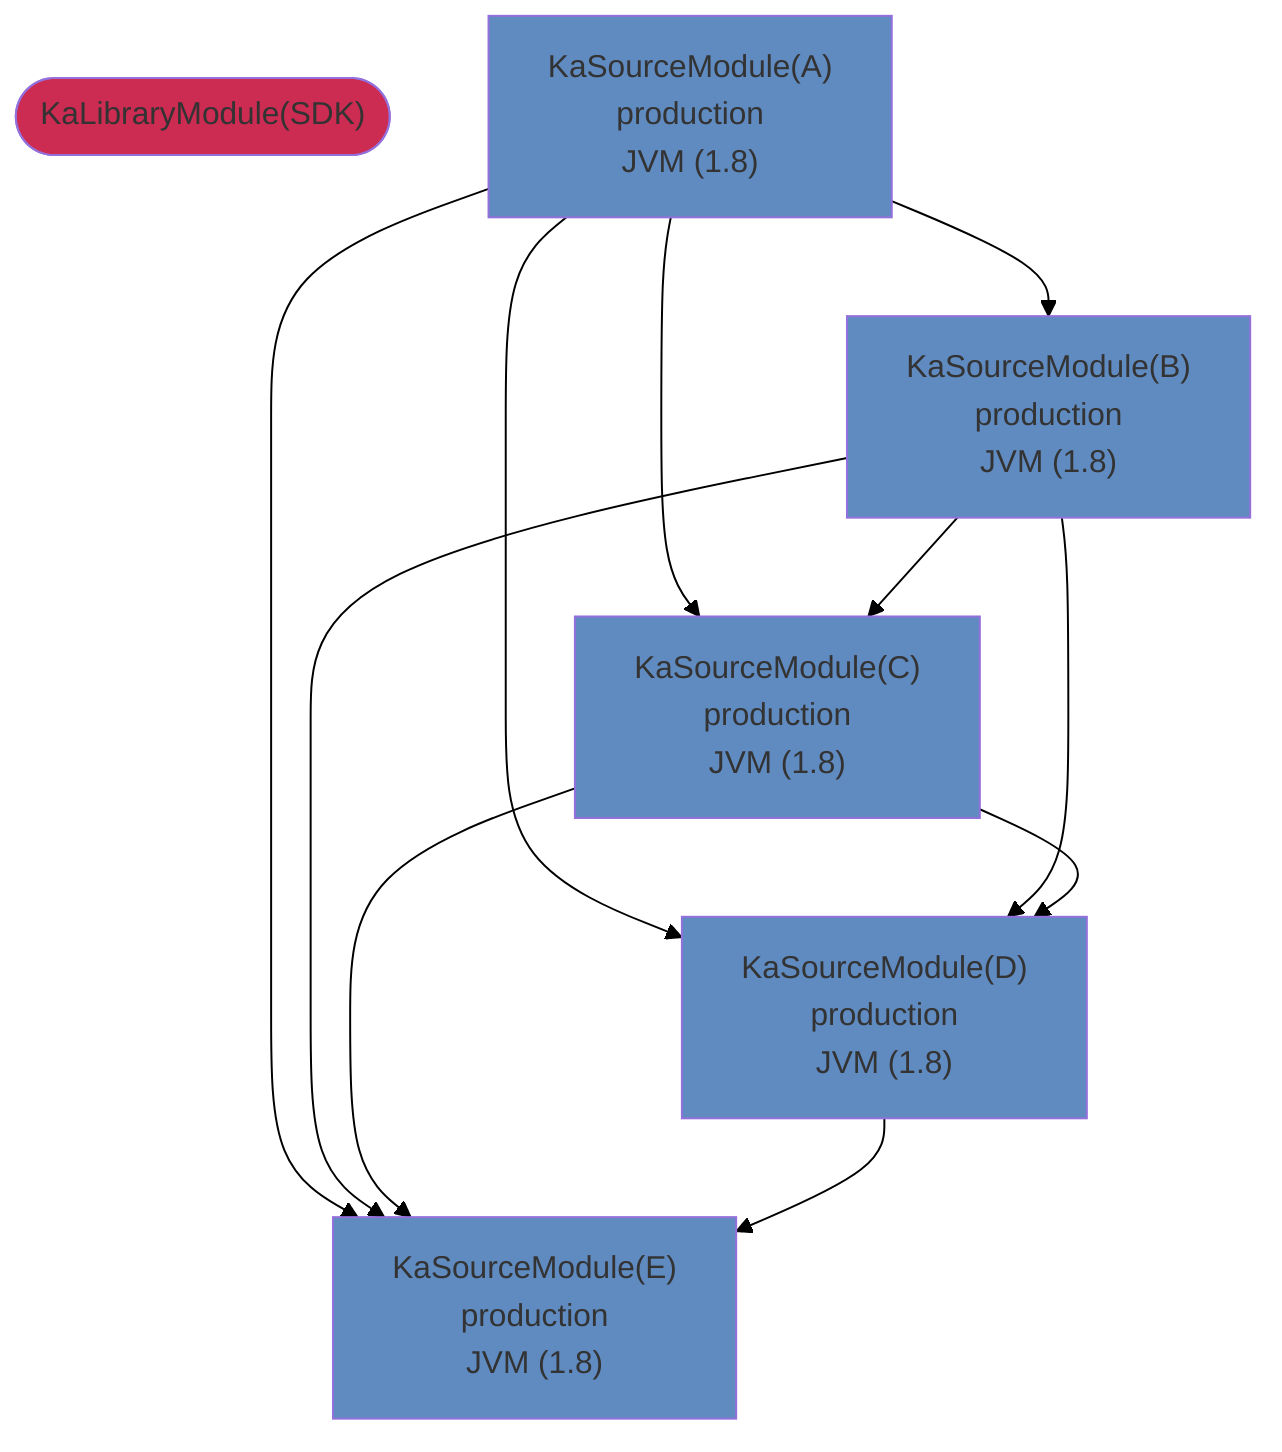 graph TD
  KaLibraryModule_0(["KaLibraryModule(SDK)"])
  KaSourceModule_1["KaSourceModule(A)<br />production<br />JVM (1.8)"]
  KaSourceModule_2["KaSourceModule(B)<br />production<br />JVM (1.8)"]
  KaSourceModule_3["KaSourceModule(C)<br />production<br />JVM (1.8)"]
  KaSourceModule_4["KaSourceModule(D)<br />production<br />JVM (1.8)"]
  KaSourceModule_5["KaSourceModule(E)<br />production<br />JVM (1.8)"]
  style KaLibraryModule_0 fill:#CC2B52
  style KaSourceModule_1 fill:#608BC1
  style KaSourceModule_2 fill:#608BC1
  style KaSourceModule_3 fill:#608BC1
  style KaSourceModule_4 fill:#608BC1
  style KaSourceModule_5 fill:#608BC1
  KaSourceModule_1 --> KaSourceModule_2
  KaSourceModule_1 --> KaSourceModule_3
  KaSourceModule_1 --> KaSourceModule_4
  KaSourceModule_1 --> KaSourceModule_5
  KaSourceModule_2 --> KaSourceModule_3
  KaSourceModule_2 --> KaSourceModule_4
  KaSourceModule_2 --> KaSourceModule_5
  KaSourceModule_3 --> KaSourceModule_4
  KaSourceModule_3 --> KaSourceModule_5
  KaSourceModule_4 --> KaSourceModule_5
  linkStyle 0 stroke:black
  linkStyle 1 stroke:black
  linkStyle 2 stroke:black
  linkStyle 3 stroke:black
  linkStyle 4 stroke:black
  linkStyle 5 stroke:black
  linkStyle 6 stroke:black
  linkStyle 7 stroke:black
  linkStyle 8 stroke:black
  linkStyle 9 stroke:black